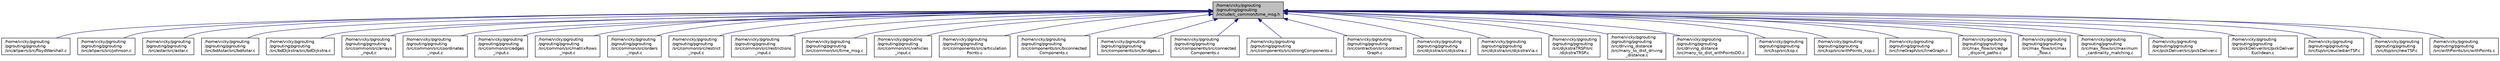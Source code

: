 digraph "/home/vicky/pgrouting/pgrouting/pgrouting/include/c_common/time_msg.h"
{
  edge [fontname="Helvetica",fontsize="10",labelfontname="Helvetica",labelfontsize="10"];
  node [fontname="Helvetica",fontsize="10",shape=record];
  Node3 [label="/home/vicky/pgrouting\l/pgrouting/pgrouting\l/include/c_common/time_msg.h",height=0.2,width=0.4,color="black", fillcolor="grey75", style="filled", fontcolor="black"];
  Node3 -> Node4 [dir="back",color="midnightblue",fontsize="10",style="solid",fontname="Helvetica"];
  Node4 [label="/home/vicky/pgrouting\l/pgrouting/pgrouting\l/src/allpairs/src/floydWarshall.c",height=0.2,width=0.4,color="black", fillcolor="white", style="filled",URL="$floydWarshall_8c.html"];
  Node3 -> Node5 [dir="back",color="midnightblue",fontsize="10",style="solid",fontname="Helvetica"];
  Node5 [label="/home/vicky/pgrouting\l/pgrouting/pgrouting\l/src/allpairs/src/johnson.c",height=0.2,width=0.4,color="black", fillcolor="white", style="filled",URL="$johnson_8c.html"];
  Node3 -> Node6 [dir="back",color="midnightblue",fontsize="10",style="solid",fontname="Helvetica"];
  Node6 [label="/home/vicky/pgrouting\l/pgrouting/pgrouting\l/src/astar/src/astar.c",height=0.2,width=0.4,color="black", fillcolor="white", style="filled",URL="$astar_8c.html"];
  Node3 -> Node7 [dir="back",color="midnightblue",fontsize="10",style="solid",fontname="Helvetica"];
  Node7 [label="/home/vicky/pgrouting\l/pgrouting/pgrouting\l/src/bdAstar/src/bdAstar.c",height=0.2,width=0.4,color="black", fillcolor="white", style="filled",URL="$bdAstar_8c.html"];
  Node3 -> Node8 [dir="back",color="midnightblue",fontsize="10",style="solid",fontname="Helvetica"];
  Node8 [label="/home/vicky/pgrouting\l/pgrouting/pgrouting\l/src/bdDijkstra/src/bdDijkstra.c",height=0.2,width=0.4,color="black", fillcolor="white", style="filled",URL="$bdDijkstra_8c.html"];
  Node3 -> Node9 [dir="back",color="midnightblue",fontsize="10",style="solid",fontname="Helvetica"];
  Node9 [label="/home/vicky/pgrouting\l/pgrouting/pgrouting\l/src/common/src/arrays\l_input.c",height=0.2,width=0.4,color="black", fillcolor="white", style="filled",URL="$arrays__input_8c.html"];
  Node3 -> Node10 [dir="back",color="midnightblue",fontsize="10",style="solid",fontname="Helvetica"];
  Node10 [label="/home/vicky/pgrouting\l/pgrouting/pgrouting\l/src/common/src/coordinates\l_input.c",height=0.2,width=0.4,color="black", fillcolor="white", style="filled",URL="$coordinates__input_8c.html"];
  Node3 -> Node11 [dir="back",color="midnightblue",fontsize="10",style="solid",fontname="Helvetica"];
  Node11 [label="/home/vicky/pgrouting\l/pgrouting/pgrouting\l/src/common/src/edges\l_input.c",height=0.2,width=0.4,color="black", fillcolor="white", style="filled",URL="$edges__input_8c.html"];
  Node3 -> Node12 [dir="back",color="midnightblue",fontsize="10",style="solid",fontname="Helvetica"];
  Node12 [label="/home/vicky/pgrouting\l/pgrouting/pgrouting\l/src/common/src/matrixRows\l_input.c",height=0.2,width=0.4,color="black", fillcolor="white", style="filled",URL="$matrixRows__input_8c.html"];
  Node3 -> Node13 [dir="back",color="midnightblue",fontsize="10",style="solid",fontname="Helvetica"];
  Node13 [label="/home/vicky/pgrouting\l/pgrouting/pgrouting\l/src/common/src/orders\l_input.c",height=0.2,width=0.4,color="black", fillcolor="white", style="filled",URL="$orders__input_8c.html"];
  Node3 -> Node14 [dir="back",color="midnightblue",fontsize="10",style="solid",fontname="Helvetica"];
  Node14 [label="/home/vicky/pgrouting\l/pgrouting/pgrouting\l/src/common/src/restrict\l_input.c",height=0.2,width=0.4,color="black", fillcolor="white", style="filled",URL="$restrict__input_8c.html"];
  Node3 -> Node15 [dir="back",color="midnightblue",fontsize="10",style="solid",fontname="Helvetica"];
  Node15 [label="/home/vicky/pgrouting\l/pgrouting/pgrouting\l/src/common/src/restrictions\l_input.c",height=0.2,width=0.4,color="black", fillcolor="white", style="filled",URL="$restrictions__input_8c.html"];
  Node3 -> Node16 [dir="back",color="midnightblue",fontsize="10",style="solid",fontname="Helvetica"];
  Node16 [label="/home/vicky/pgrouting\l/pgrouting/pgrouting\l/src/common/src/time_msg.c",height=0.2,width=0.4,color="black", fillcolor="white", style="filled",URL="$time__msg_8c.html"];
  Node3 -> Node17 [dir="back",color="midnightblue",fontsize="10",style="solid",fontname="Helvetica"];
  Node17 [label="/home/vicky/pgrouting\l/pgrouting/pgrouting\l/src/common/src/vehicles\l_input.c",height=0.2,width=0.4,color="black", fillcolor="white", style="filled",URL="$vehicles__input_8c.html"];
  Node3 -> Node18 [dir="back",color="midnightblue",fontsize="10",style="solid",fontname="Helvetica"];
  Node18 [label="/home/vicky/pgrouting\l/pgrouting/pgrouting\l/src/components/src/articulation\lPoints.c",height=0.2,width=0.4,color="black", fillcolor="white", style="filled",URL="$articulationPoints_8c.html",tooltip="Connecting code with postgres. "];
  Node3 -> Node19 [dir="back",color="midnightblue",fontsize="10",style="solid",fontname="Helvetica"];
  Node19 [label="/home/vicky/pgrouting\l/pgrouting/pgrouting\l/src/components/src/biconnected\lComponents.c",height=0.2,width=0.4,color="black", fillcolor="white", style="filled",URL="$biconnectedComponents_8c.html",tooltip="Connecting code with postgres. "];
  Node3 -> Node20 [dir="back",color="midnightblue",fontsize="10",style="solid",fontname="Helvetica"];
  Node20 [label="/home/vicky/pgrouting\l/pgrouting/pgrouting\l/src/components/src/bridges.c",height=0.2,width=0.4,color="black", fillcolor="white", style="filled",URL="$bridges_8c.html",tooltip="Connecting code with postgres. "];
  Node3 -> Node21 [dir="back",color="midnightblue",fontsize="10",style="solid",fontname="Helvetica"];
  Node21 [label="/home/vicky/pgrouting\l/pgrouting/pgrouting\l/src/components/src/connected\lComponents.c",height=0.2,width=0.4,color="black", fillcolor="white", style="filled",URL="$connectedComponents_8c.html",tooltip="Connecting code with postgres. "];
  Node3 -> Node22 [dir="back",color="midnightblue",fontsize="10",style="solid",fontname="Helvetica"];
  Node22 [label="/home/vicky/pgrouting\l/pgrouting/pgrouting\l/src/components/src/strongComponents.c",height=0.2,width=0.4,color="black", fillcolor="white", style="filled",URL="$strongComponents_8c.html",tooltip="Connecting code with postgres. "];
  Node3 -> Node23 [dir="back",color="midnightblue",fontsize="10",style="solid",fontname="Helvetica"];
  Node23 [label="/home/vicky/pgrouting\l/pgrouting/pgrouting\l/src/contraction/src/contract\lGraph.c",height=0.2,width=0.4,color="black", fillcolor="white", style="filled",URL="$contractGraph_8c.html"];
  Node3 -> Node24 [dir="back",color="midnightblue",fontsize="10",style="solid",fontname="Helvetica"];
  Node24 [label="/home/vicky/pgrouting\l/pgrouting/pgrouting\l/src/dijkstra/src/dijkstra.c",height=0.2,width=0.4,color="black", fillcolor="white", style="filled",URL="$dijkstra_8c.html"];
  Node3 -> Node25 [dir="back",color="midnightblue",fontsize="10",style="solid",fontname="Helvetica"];
  Node25 [label="/home/vicky/pgrouting\l/pgrouting/pgrouting\l/src/dijkstra/src/dijkstraVia.c",height=0.2,width=0.4,color="black", fillcolor="white", style="filled",URL="$dijkstraVia_8c.html"];
  Node3 -> Node26 [dir="back",color="midnightblue",fontsize="10",style="solid",fontname="Helvetica"];
  Node26 [label="/home/vicky/pgrouting\l/pgrouting/pgrouting\l/src/dijkstraTRSP/src\l/dijkstraTRSP.c",height=0.2,width=0.4,color="black", fillcolor="white", style="filled",URL="$dijkstraTRSP_8c.html",tooltip="Connecting code with postgres. "];
  Node3 -> Node27 [dir="back",color="midnightblue",fontsize="10",style="solid",fontname="Helvetica"];
  Node27 [label="/home/vicky/pgrouting\l/pgrouting/pgrouting\l/src/driving_distance\l/src/many_to_dist_driving\l_distance.c",height=0.2,width=0.4,color="black", fillcolor="white", style="filled",URL="$many__to__dist__driving__distance_8c.html"];
  Node3 -> Node28 [dir="back",color="midnightblue",fontsize="10",style="solid",fontname="Helvetica"];
  Node28 [label="/home/vicky/pgrouting\l/pgrouting/pgrouting\l/src/driving_distance\l/src/many_to_dist_withPointsDD.c",height=0.2,width=0.4,color="black", fillcolor="white", style="filled",URL="$many__to__dist__withPointsDD_8c.html"];
  Node3 -> Node29 [dir="back",color="midnightblue",fontsize="10",style="solid",fontname="Helvetica"];
  Node29 [label="/home/vicky/pgrouting\l/pgrouting/pgrouting\l/src/ksp/src/ksp.c",height=0.2,width=0.4,color="black", fillcolor="white", style="filled",URL="$ksp_8c.html"];
  Node3 -> Node30 [dir="back",color="midnightblue",fontsize="10",style="solid",fontname="Helvetica"];
  Node30 [label="/home/vicky/pgrouting\l/pgrouting/pgrouting\l/src/ksp/src/withPoints_ksp.c",height=0.2,width=0.4,color="black", fillcolor="white", style="filled",URL="$withPoints__ksp_8c.html"];
  Node3 -> Node31 [dir="back",color="midnightblue",fontsize="10",style="solid",fontname="Helvetica"];
  Node31 [label="/home/vicky/pgrouting\l/pgrouting/pgrouting\l/src/lineGraph/src/lineGraph.c",height=0.2,width=0.4,color="black", fillcolor="white", style="filled",URL="$lineGraph_8c.html",tooltip="Connecting code with postgres. "];
  Node3 -> Node32 [dir="back",color="midnightblue",fontsize="10",style="solid",fontname="Helvetica"];
  Node32 [label="/home/vicky/pgrouting\l/pgrouting/pgrouting\l/src/max_flow/src/edge\l_disjoint_paths.c",height=0.2,width=0.4,color="black", fillcolor="white", style="filled",URL="$edge__disjoint__paths_8c.html"];
  Node3 -> Node33 [dir="back",color="midnightblue",fontsize="10",style="solid",fontname="Helvetica"];
  Node33 [label="/home/vicky/pgrouting\l/pgrouting/pgrouting\l/src/max_flow/src/max\l_flow.c",height=0.2,width=0.4,color="black", fillcolor="white", style="filled",URL="$max__flow_8c.html"];
  Node3 -> Node34 [dir="back",color="midnightblue",fontsize="10",style="solid",fontname="Helvetica"];
  Node34 [label="/home/vicky/pgrouting\l/pgrouting/pgrouting\l/src/max_flow/src/maximum\l_cardinality_matching.c",height=0.2,width=0.4,color="black", fillcolor="white", style="filled",URL="$maximum__cardinality__matching_8c.html"];
  Node3 -> Node35 [dir="back",color="midnightblue",fontsize="10",style="solid",fontname="Helvetica"];
  Node35 [label="/home/vicky/pgrouting\l/pgrouting/pgrouting\l/src/pickDeliver/src/pickDeliver.c",height=0.2,width=0.4,color="black", fillcolor="white", style="filled",URL="$pickDeliver_8c.html"];
  Node3 -> Node36 [dir="back",color="midnightblue",fontsize="10",style="solid",fontname="Helvetica"];
  Node36 [label="/home/vicky/pgrouting\l/pgrouting/pgrouting\l/src/pickDeliver/src/pickDeliver\lEuclidean.c",height=0.2,width=0.4,color="black", fillcolor="white", style="filled",URL="$pickDeliverEuclidean_8c.html"];
  Node3 -> Node37 [dir="back",color="midnightblue",fontsize="10",style="solid",fontname="Helvetica"];
  Node37 [label="/home/vicky/pgrouting\l/pgrouting/pgrouting\l/src/tsp/src/eucledianTSP.c",height=0.2,width=0.4,color="black", fillcolor="white", style="filled",URL="$eucledianTSP_8c.html"];
  Node3 -> Node38 [dir="back",color="midnightblue",fontsize="10",style="solid",fontname="Helvetica"];
  Node38 [label="/home/vicky/pgrouting\l/pgrouting/pgrouting\l/src/tsp/src/newTSP.c",height=0.2,width=0.4,color="black", fillcolor="white", style="filled",URL="$newTSP_8c.html"];
  Node3 -> Node39 [dir="back",color="midnightblue",fontsize="10",style="solid",fontname="Helvetica"];
  Node39 [label="/home/vicky/pgrouting\l/pgrouting/pgrouting\l/src/withPoints/src/withPoints.c",height=0.2,width=0.4,color="black", fillcolor="white", style="filled",URL="$withPoints_8c.html"];
}
